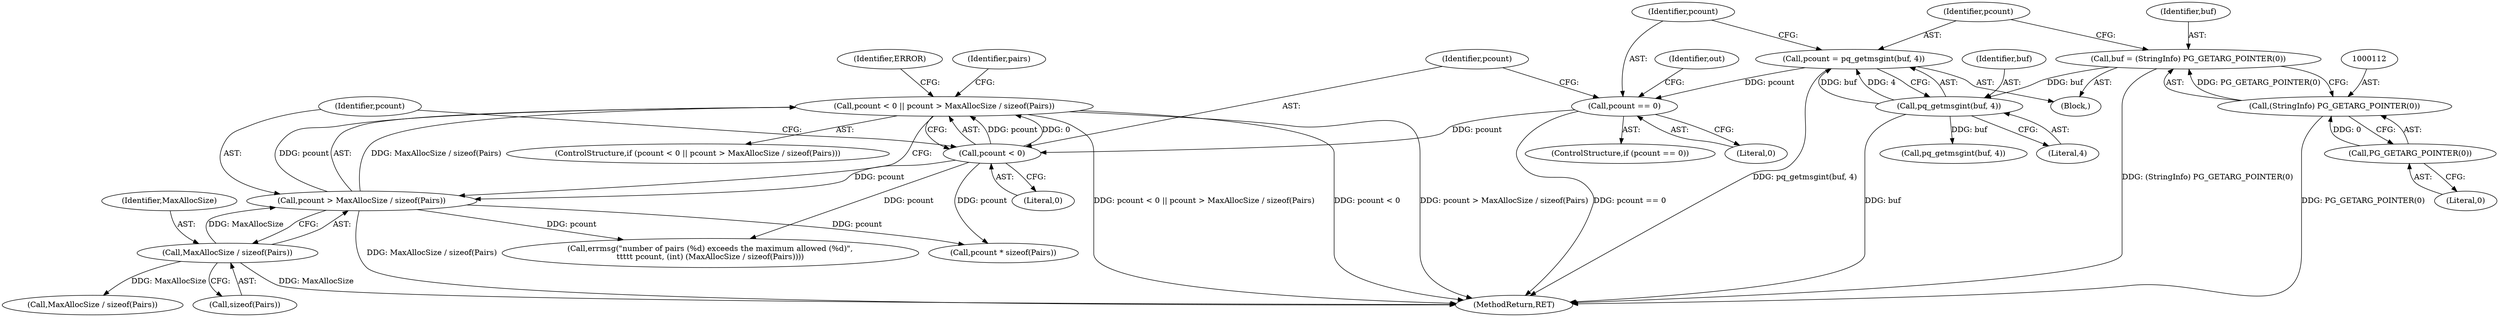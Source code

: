 digraph "0_postgres_31400a673325147e1205326008e32135a78b4d8a_2@API" {
"1000134" [label="(Call,pcount < 0 || pcount > MaxAllocSize / sizeof(Pairs))"];
"1000135" [label="(Call,pcount < 0)"];
"1000121" [label="(Call,pcount == 0)"];
"1000115" [label="(Call,pcount = pq_getmsgint(buf, 4))"];
"1000117" [label="(Call,pq_getmsgint(buf, 4))"];
"1000109" [label="(Call,buf = (StringInfo) PG_GETARG_POINTER(0))"];
"1000111" [label="(Call,(StringInfo) PG_GETARG_POINTER(0))"];
"1000113" [label="(Call,PG_GETARG_POINTER(0))"];
"1000138" [label="(Call,pcount > MaxAllocSize / sizeof(Pairs))"];
"1000140" [label="(Call,MaxAllocSize / sizeof(Pairs))"];
"1000154" [label="(Call,MaxAllocSize / sizeof(Pairs))"];
"1000141" [label="(Identifier,MaxAllocSize)"];
"1000117" [label="(Call,pq_getmsgint(buf, 4))"];
"1000138" [label="(Call,pcount > MaxAllocSize / sizeof(Pairs))"];
"1000119" [label="(Literal,4)"];
"1000142" [label="(Call,sizeof(Pairs))"];
"1000140" [label="(Call,MaxAllocSize / sizeof(Pairs))"];
"1000110" [label="(Identifier,buf)"];
"1000115" [label="(Call,pcount = pq_getmsgint(buf, 4))"];
"1000123" [label="(Literal,0)"];
"1000118" [label="(Identifier,buf)"];
"1000136" [label="(Identifier,pcount)"];
"1000161" [label="(Call,pcount * sizeof(Pairs))"];
"1000135" [label="(Call,pcount < 0)"];
"1000113" [label="(Call,PG_GETARG_POINTER(0))"];
"1000111" [label="(Call,(StringInfo) PG_GETARG_POINTER(0))"];
"1000133" [label="(ControlStructure,if (pcount < 0 || pcount > MaxAllocSize / sizeof(Pairs)))"];
"1000134" [label="(Call,pcount < 0 || pcount > MaxAllocSize / sizeof(Pairs))"];
"1000145" [label="(Identifier,ERROR)"];
"1000149" [label="(Call,errmsg(\"number of pairs (%d) exceeds the maximum allowed (%d)\",\n\t\t\t\t\t pcount, (int) (MaxAllocSize / sizeof(Pairs))))"];
"1000122" [label="(Identifier,pcount)"];
"1000126" [label="(Identifier,out)"];
"1000102" [label="(Block,)"];
"1000178" [label="(Call,pq_getmsgint(buf, 4))"];
"1000116" [label="(Identifier,pcount)"];
"1000139" [label="(Identifier,pcount)"];
"1000120" [label="(ControlStructure,if (pcount == 0))"];
"1000137" [label="(Literal,0)"];
"1000114" [label="(Literal,0)"];
"1000159" [label="(Identifier,pairs)"];
"1000121" [label="(Call,pcount == 0)"];
"1000109" [label="(Call,buf = (StringInfo) PG_GETARG_POINTER(0))"];
"1000293" [label="(MethodReturn,RET)"];
"1000134" -> "1000133"  [label="AST: "];
"1000134" -> "1000135"  [label="CFG: "];
"1000134" -> "1000138"  [label="CFG: "];
"1000135" -> "1000134"  [label="AST: "];
"1000138" -> "1000134"  [label="AST: "];
"1000145" -> "1000134"  [label="CFG: "];
"1000159" -> "1000134"  [label="CFG: "];
"1000134" -> "1000293"  [label="DDG: pcount < 0 || pcount > MaxAllocSize / sizeof(Pairs)"];
"1000134" -> "1000293"  [label="DDG: pcount < 0"];
"1000134" -> "1000293"  [label="DDG: pcount > MaxAllocSize / sizeof(Pairs)"];
"1000135" -> "1000134"  [label="DDG: pcount"];
"1000135" -> "1000134"  [label="DDG: 0"];
"1000138" -> "1000134"  [label="DDG: pcount"];
"1000138" -> "1000134"  [label="DDG: MaxAllocSize / sizeof(Pairs)"];
"1000135" -> "1000137"  [label="CFG: "];
"1000136" -> "1000135"  [label="AST: "];
"1000137" -> "1000135"  [label="AST: "];
"1000139" -> "1000135"  [label="CFG: "];
"1000121" -> "1000135"  [label="DDG: pcount"];
"1000135" -> "1000138"  [label="DDG: pcount"];
"1000135" -> "1000149"  [label="DDG: pcount"];
"1000135" -> "1000161"  [label="DDG: pcount"];
"1000121" -> "1000120"  [label="AST: "];
"1000121" -> "1000123"  [label="CFG: "];
"1000122" -> "1000121"  [label="AST: "];
"1000123" -> "1000121"  [label="AST: "];
"1000126" -> "1000121"  [label="CFG: "];
"1000136" -> "1000121"  [label="CFG: "];
"1000121" -> "1000293"  [label="DDG: pcount == 0"];
"1000115" -> "1000121"  [label="DDG: pcount"];
"1000115" -> "1000102"  [label="AST: "];
"1000115" -> "1000117"  [label="CFG: "];
"1000116" -> "1000115"  [label="AST: "];
"1000117" -> "1000115"  [label="AST: "];
"1000122" -> "1000115"  [label="CFG: "];
"1000115" -> "1000293"  [label="DDG: pq_getmsgint(buf, 4)"];
"1000117" -> "1000115"  [label="DDG: buf"];
"1000117" -> "1000115"  [label="DDG: 4"];
"1000117" -> "1000119"  [label="CFG: "];
"1000118" -> "1000117"  [label="AST: "];
"1000119" -> "1000117"  [label="AST: "];
"1000117" -> "1000293"  [label="DDG: buf"];
"1000109" -> "1000117"  [label="DDG: buf"];
"1000117" -> "1000178"  [label="DDG: buf"];
"1000109" -> "1000102"  [label="AST: "];
"1000109" -> "1000111"  [label="CFG: "];
"1000110" -> "1000109"  [label="AST: "];
"1000111" -> "1000109"  [label="AST: "];
"1000116" -> "1000109"  [label="CFG: "];
"1000109" -> "1000293"  [label="DDG: (StringInfo) PG_GETARG_POINTER(0)"];
"1000111" -> "1000109"  [label="DDG: PG_GETARG_POINTER(0)"];
"1000111" -> "1000113"  [label="CFG: "];
"1000112" -> "1000111"  [label="AST: "];
"1000113" -> "1000111"  [label="AST: "];
"1000111" -> "1000293"  [label="DDG: PG_GETARG_POINTER(0)"];
"1000113" -> "1000111"  [label="DDG: 0"];
"1000113" -> "1000114"  [label="CFG: "];
"1000114" -> "1000113"  [label="AST: "];
"1000138" -> "1000140"  [label="CFG: "];
"1000139" -> "1000138"  [label="AST: "];
"1000140" -> "1000138"  [label="AST: "];
"1000138" -> "1000293"  [label="DDG: MaxAllocSize / sizeof(Pairs)"];
"1000140" -> "1000138"  [label="DDG: MaxAllocSize"];
"1000138" -> "1000149"  [label="DDG: pcount"];
"1000138" -> "1000161"  [label="DDG: pcount"];
"1000140" -> "1000142"  [label="CFG: "];
"1000141" -> "1000140"  [label="AST: "];
"1000142" -> "1000140"  [label="AST: "];
"1000140" -> "1000293"  [label="DDG: MaxAllocSize"];
"1000140" -> "1000154"  [label="DDG: MaxAllocSize"];
}

